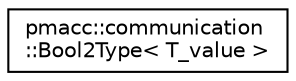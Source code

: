 digraph "Graphical Class Hierarchy"
{
 // LATEX_PDF_SIZE
  edge [fontname="Helvetica",fontsize="10",labelfontname="Helvetica",labelfontsize="10"];
  node [fontname="Helvetica",fontsize="10",shape=record];
  rankdir="LR";
  Node0 [label="pmacc::communication\l::Bool2Type\< T_value \>",height=0.2,width=0.4,color="black", fillcolor="white", style="filled",URL="$structpmacc_1_1communication_1_1_bool2_type.html",tooltip="Wrapper to convert a bool into a type."];
}
